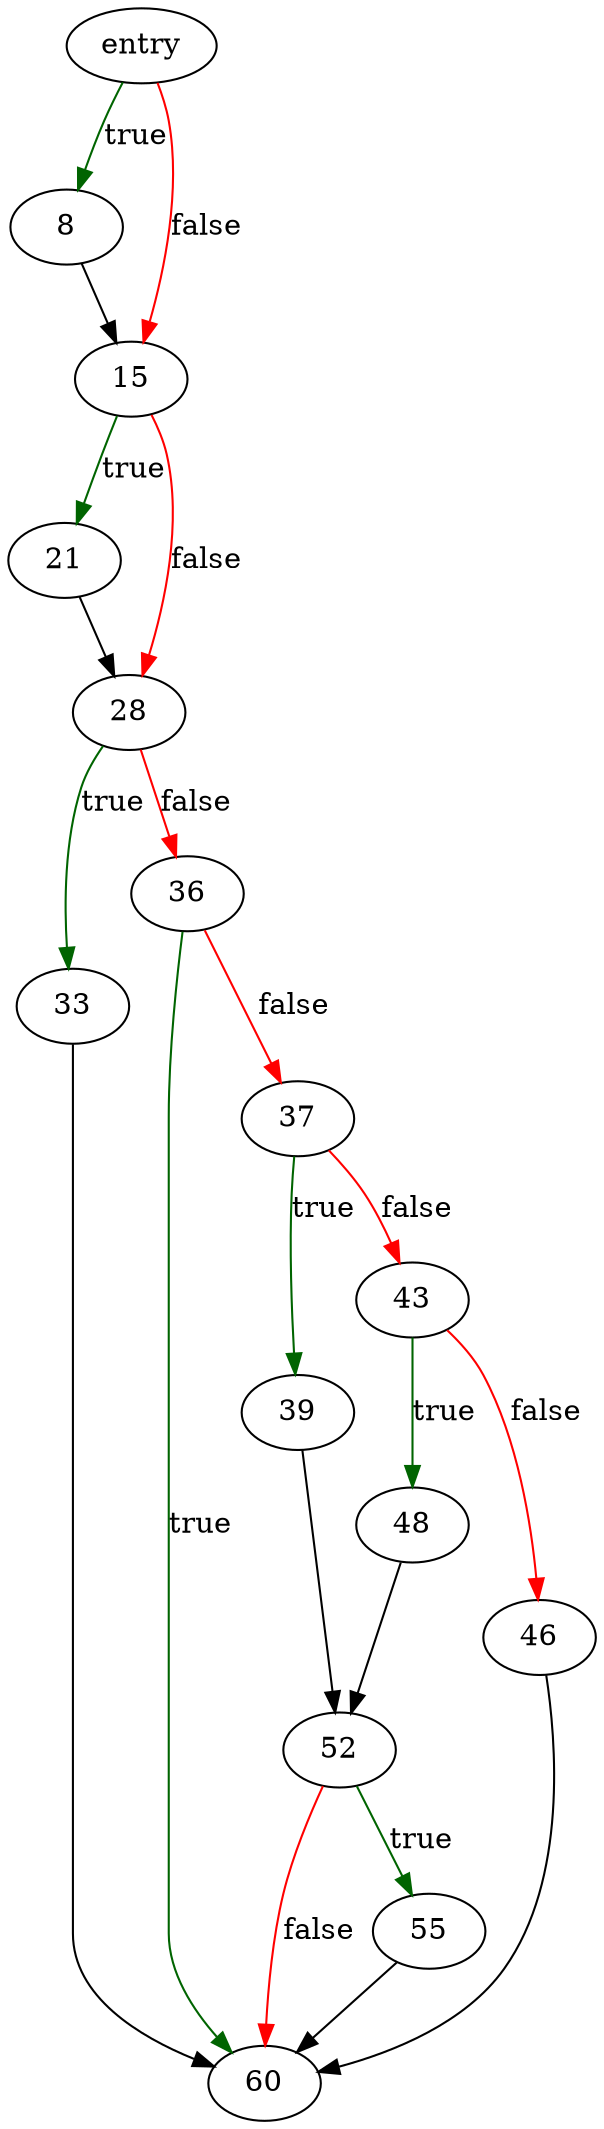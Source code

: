 digraph "keycmp" {
	// Node definitions.
	4 [label=entry];
	8;
	15;
	21;
	28;
	33;
	36;
	37;
	39;
	43;
	46;
	48;
	52;
	55;
	60;

	// Edge definitions.
	4 -> 8 [
		color=darkgreen
		label=true
	];
	4 -> 15 [
		color=red
		label=false
	];
	8 -> 15;
	15 -> 21 [
		color=darkgreen
		label=true
	];
	15 -> 28 [
		color=red
		label=false
	];
	21 -> 28;
	28 -> 33 [
		color=darkgreen
		label=true
	];
	28 -> 36 [
		color=red
		label=false
	];
	33 -> 60;
	36 -> 37 [
		color=red
		label=false
	];
	36 -> 60 [
		color=darkgreen
		label=true
	];
	37 -> 39 [
		color=darkgreen
		label=true
	];
	37 -> 43 [
		color=red
		label=false
	];
	39 -> 52;
	43 -> 46 [
		color=red
		label=false
	];
	43 -> 48 [
		color=darkgreen
		label=true
	];
	46 -> 60;
	48 -> 52;
	52 -> 55 [
		color=darkgreen
		label=true
	];
	52 -> 60 [
		color=red
		label=false
	];
	55 -> 60;
}